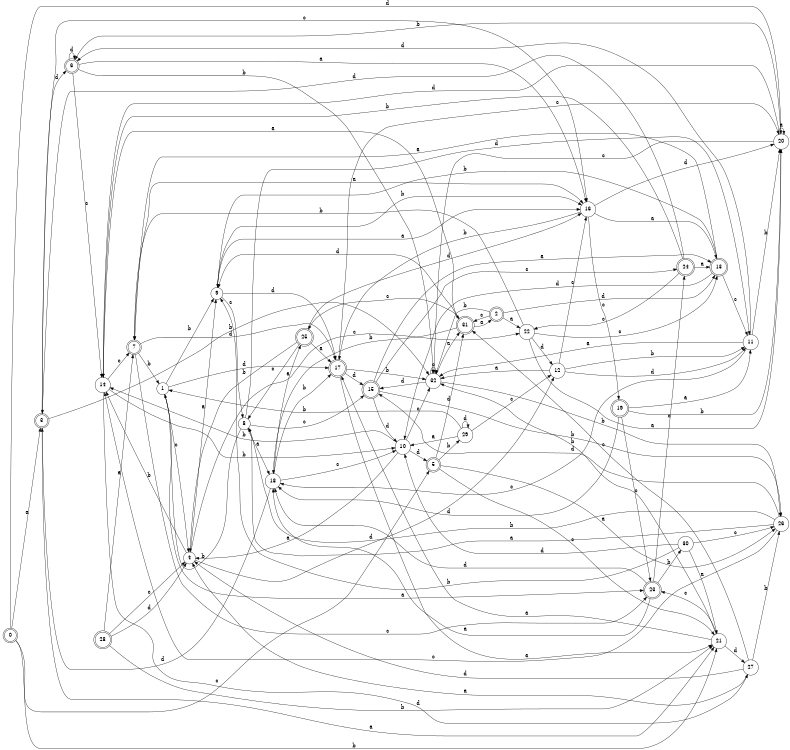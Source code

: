 digraph n27_5 {
__start0 [label="" shape="none"];

rankdir=LR;
size="8,5";

s0 [style="rounded,filled", color="black", fillcolor="white" shape="doublecircle", label="0"];
s1 [style="filled", color="black", fillcolor="white" shape="circle", label="1"];
s2 [style="rounded,filled", color="black", fillcolor="white" shape="doublecircle", label="2"];
s3 [style="rounded,filled", color="black", fillcolor="white" shape="doublecircle", label="3"];
s4 [style="filled", color="black", fillcolor="white" shape="circle", label="4"];
s5 [style="rounded,filled", color="black", fillcolor="white" shape="doublecircle", label="5"];
s6 [style="rounded,filled", color="black", fillcolor="white" shape="doublecircle", label="6"];
s7 [style="rounded,filled", color="black", fillcolor="white" shape="doublecircle", label="7"];
s8 [style="filled", color="black", fillcolor="white" shape="circle", label="8"];
s9 [style="filled", color="black", fillcolor="white" shape="circle", label="9"];
s10 [style="filled", color="black", fillcolor="white" shape="circle", label="10"];
s11 [style="filled", color="black", fillcolor="white" shape="circle", label="11"];
s12 [style="filled", color="black", fillcolor="white" shape="circle", label="12"];
s13 [style="rounded,filled", color="black", fillcolor="white" shape="doublecircle", label="13"];
s14 [style="filled", color="black", fillcolor="white" shape="circle", label="14"];
s15 [style="rounded,filled", color="black", fillcolor="white" shape="doublecircle", label="15"];
s16 [style="filled", color="black", fillcolor="white" shape="circle", label="16"];
s17 [style="rounded,filled", color="black", fillcolor="white" shape="doublecircle", label="17"];
s18 [style="filled", color="black", fillcolor="white" shape="circle", label="18"];
s19 [style="rounded,filled", color="black", fillcolor="white" shape="doublecircle", label="19"];
s20 [style="filled", color="black", fillcolor="white" shape="circle", label="20"];
s21 [style="filled", color="black", fillcolor="white" shape="circle", label="21"];
s22 [style="filled", color="black", fillcolor="white" shape="circle", label="22"];
s23 [style="rounded,filled", color="black", fillcolor="white" shape="doublecircle", label="23"];
s24 [style="rounded,filled", color="black", fillcolor="white" shape="doublecircle", label="24"];
s25 [style="rounded,filled", color="black", fillcolor="white" shape="doublecircle", label="25"];
s26 [style="filled", color="black", fillcolor="white" shape="circle", label="26"];
s27 [style="filled", color="black", fillcolor="white" shape="circle", label="27"];
s28 [style="rounded,filled", color="black", fillcolor="white" shape="doublecircle", label="28"];
s29 [style="filled", color="black", fillcolor="white" shape="circle", label="29"];
s30 [style="filled", color="black", fillcolor="white" shape="circle", label="30"];
s31 [style="rounded,filled", color="black", fillcolor="white" shape="doublecircle", label="31"];
s32 [style="filled", color="black", fillcolor="white" shape="circle", label="32"];
s0 -> s3 [label="a"];
s0 -> s21 [label="b"];
s0 -> s5 [label="c"];
s0 -> s20 [label="d"];
s1 -> s23 [label="a"];
s1 -> s9 [label="b"];
s1 -> s4 [label="c"];
s1 -> s17 [label="d"];
s2 -> s22 [label="a"];
s2 -> s32 [label="b"];
s2 -> s31 [label="c"];
s2 -> s13 [label="d"];
s3 -> s21 [label="a"];
s3 -> s32 [label="b"];
s3 -> s16 [label="c"];
s3 -> s6 [label="d"];
s4 -> s9 [label="a"];
s4 -> s14 [label="b"];
s4 -> s22 [label="c"];
s4 -> s12 [label="d"];
s5 -> s26 [label="a"];
s5 -> s29 [label="b"];
s5 -> s21 [label="c"];
s5 -> s31 [label="d"];
s6 -> s16 [label="a"];
s6 -> s32 [label="b"];
s6 -> s14 [label="c"];
s6 -> s6 [label="d"];
s7 -> s16 [label="a"];
s7 -> s1 [label="b"];
s7 -> s23 [label="c"];
s7 -> s17 [label="d"];
s8 -> s18 [label="a"];
s8 -> s1 [label="b"];
s8 -> s15 [label="c"];
s8 -> s11 [label="d"];
s9 -> s16 [label="a"];
s9 -> s16 [label="b"];
s9 -> s8 [label="c"];
s9 -> s17 [label="d"];
s10 -> s4 [label="a"];
s10 -> s14 [label="b"];
s10 -> s32 [label="c"];
s10 -> s5 [label="d"];
s11 -> s32 [label="a"];
s11 -> s20 [label="b"];
s11 -> s18 [label="c"];
s11 -> s6 [label="d"];
s12 -> s32 [label="a"];
s12 -> s11 [label="b"];
s12 -> s16 [label="c"];
s12 -> s11 [label="d"];
s13 -> s7 [label="a"];
s13 -> s9 [label="b"];
s13 -> s11 [label="c"];
s13 -> s10 [label="d"];
s14 -> s31 [label="a"];
s14 -> s10 [label="b"];
s14 -> s7 [label="c"];
s14 -> s27 [label="d"];
s15 -> s13 [label="a"];
s15 -> s26 [label="b"];
s15 -> s24 [label="c"];
s15 -> s10 [label="d"];
s16 -> s13 [label="a"];
s16 -> s17 [label="b"];
s16 -> s19 [label="c"];
s16 -> s20 [label="d"];
s17 -> s21 [label="a"];
s17 -> s32 [label="b"];
s17 -> s20 [label="c"];
s17 -> s15 [label="d"];
s18 -> s25 [label="a"];
s18 -> s17 [label="b"];
s18 -> s10 [label="c"];
s18 -> s3 [label="d"];
s19 -> s11 [label="a"];
s19 -> s20 [label="b"];
s19 -> s23 [label="c"];
s19 -> s18 [label="d"];
s20 -> s20 [label="a"];
s20 -> s6 [label="b"];
s20 -> s32 [label="c"];
s20 -> s14 [label="d"];
s21 -> s17 [label="a"];
s21 -> s32 [label="b"];
s21 -> s23 [label="c"];
s21 -> s27 [label="d"];
s22 -> s20 [label="a"];
s22 -> s7 [label="b"];
s22 -> s13 [label="c"];
s22 -> s12 [label="d"];
s23 -> s18 [label="a"];
s23 -> s30 [label="b"];
s23 -> s24 [label="c"];
s23 -> s18 [label="d"];
s24 -> s13 [label="a"];
s24 -> s14 [label="b"];
s24 -> s22 [label="c"];
s24 -> s3 [label="d"];
s25 -> s17 [label="a"];
s25 -> s4 [label="b"];
s25 -> s8 [label="c"];
s25 -> s16 [label="d"];
s26 -> s8 [label="a"];
s26 -> s8 [label="b"];
s26 -> s14 [label="c"];
s26 -> s15 [label="d"];
s27 -> s4 [label="a"];
s27 -> s26 [label="b"];
s27 -> s31 [label="c"];
s27 -> s4 [label="d"];
s28 -> s7 [label="a"];
s28 -> s21 [label="b"];
s28 -> s4 [label="c"];
s28 -> s4 [label="d"];
s29 -> s10 [label="a"];
s29 -> s1 [label="b"];
s29 -> s12 [label="c"];
s29 -> s29 [label="d"];
s30 -> s21 [label="a"];
s30 -> s9 [label="b"];
s30 -> s26 [label="c"];
s30 -> s10 [label="d"];
s31 -> s2 [label="a"];
s31 -> s18 [label="b"];
s31 -> s25 [label="c"];
s31 -> s9 [label="d"];
s32 -> s31 [label="a"];
s32 -> s26 [label="b"];
s32 -> s32 [label="c"];
s32 -> s15 [label="d"];

}